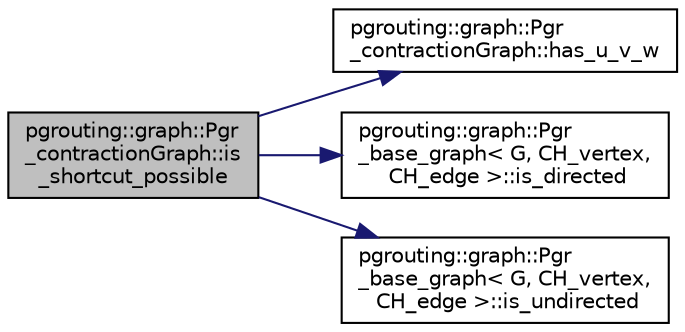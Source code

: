 digraph "pgrouting::graph::Pgr_contractionGraph::is_shortcut_possible"
{
  edge [fontname="Helvetica",fontsize="10",labelfontname="Helvetica",labelfontsize="10"];
  node [fontname="Helvetica",fontsize="10",shape=record];
  rankdir="LR";
  Node26 [label="pgrouting::graph::Pgr\l_contractionGraph::is\l_shortcut_possible",height=0.2,width=0.4,color="black", fillcolor="grey75", style="filled", fontcolor="black"];
  Node26 -> Node27 [color="midnightblue",fontsize="10",style="solid",fontname="Helvetica"];
  Node27 [label="pgrouting::graph::Pgr\l_contractionGraph::has_u_v_w",height=0.2,width=0.4,color="black", fillcolor="white", style="filled",URL="$classpgrouting_1_1graph_1_1Pgr__contractionGraph.html#a51cf5f536406a5b8e6ecd5d22c777c4f"];
  Node26 -> Node28 [color="midnightblue",fontsize="10",style="solid",fontname="Helvetica"];
  Node28 [label="pgrouting::graph::Pgr\l_base_graph\< G, CH_vertex,\l CH_edge \>::is_directed",height=0.2,width=0.4,color="black", fillcolor="white", style="filled",URL="$classpgrouting_1_1graph_1_1Pgr__base__graph.html#ac3b50334ff014ad8a9723c667423637b"];
  Node26 -> Node29 [color="midnightblue",fontsize="10",style="solid",fontname="Helvetica"];
  Node29 [label="pgrouting::graph::Pgr\l_base_graph\< G, CH_vertex,\l CH_edge \>::is_undirected",height=0.2,width=0.4,color="black", fillcolor="white", style="filled",URL="$classpgrouting_1_1graph_1_1Pgr__base__graph.html#acd124cc2a584b032d34f5006cd339b1b"];
}
